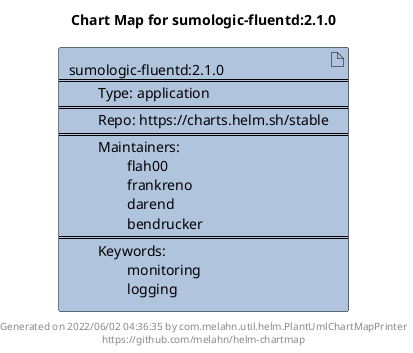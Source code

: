 @startuml
skinparam linetype ortho
skinparam backgroundColor white
skinparam usecaseBorderColor black
skinparam usecaseArrowColor LightSlateGray
skinparam artifactBorderColor black
skinparam artifactArrowColor LightSlateGray

title Chart Map for sumologic-fluentd:2.1.0

'There is one referenced Helm Chart
artifact "sumologic-fluentd:2.1.0\n====\n\tType: application\n====\n\tRepo: https://charts.helm.sh/stable\n====\n\tMaintainers: \n\t\tflah00\n\t\tfrankreno\n\t\tdarend\n\t\tbendrucker\n====\n\tKeywords: \n\t\tmonitoring\n\t\tlogging" as sumologic_fluentd_2_1_0 #LightSteelBlue

'There are 0 referenced Docker Images

'Chart Dependencies

center footer Generated on 2022/06/02 04:36:35 by com.melahn.util.helm.PlantUmlChartMapPrinter\nhttps://github.com/melahn/helm-chartmap
@enduml
